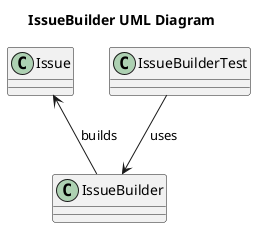 @startuml
title IssueBuilder UML Diagram

class Issue
class IssueBuilder
class IssueBuilderTest


IssueBuilderTest --> IssueBuilder : uses
Issue <-- IssueBuilder : builds

@enduml

